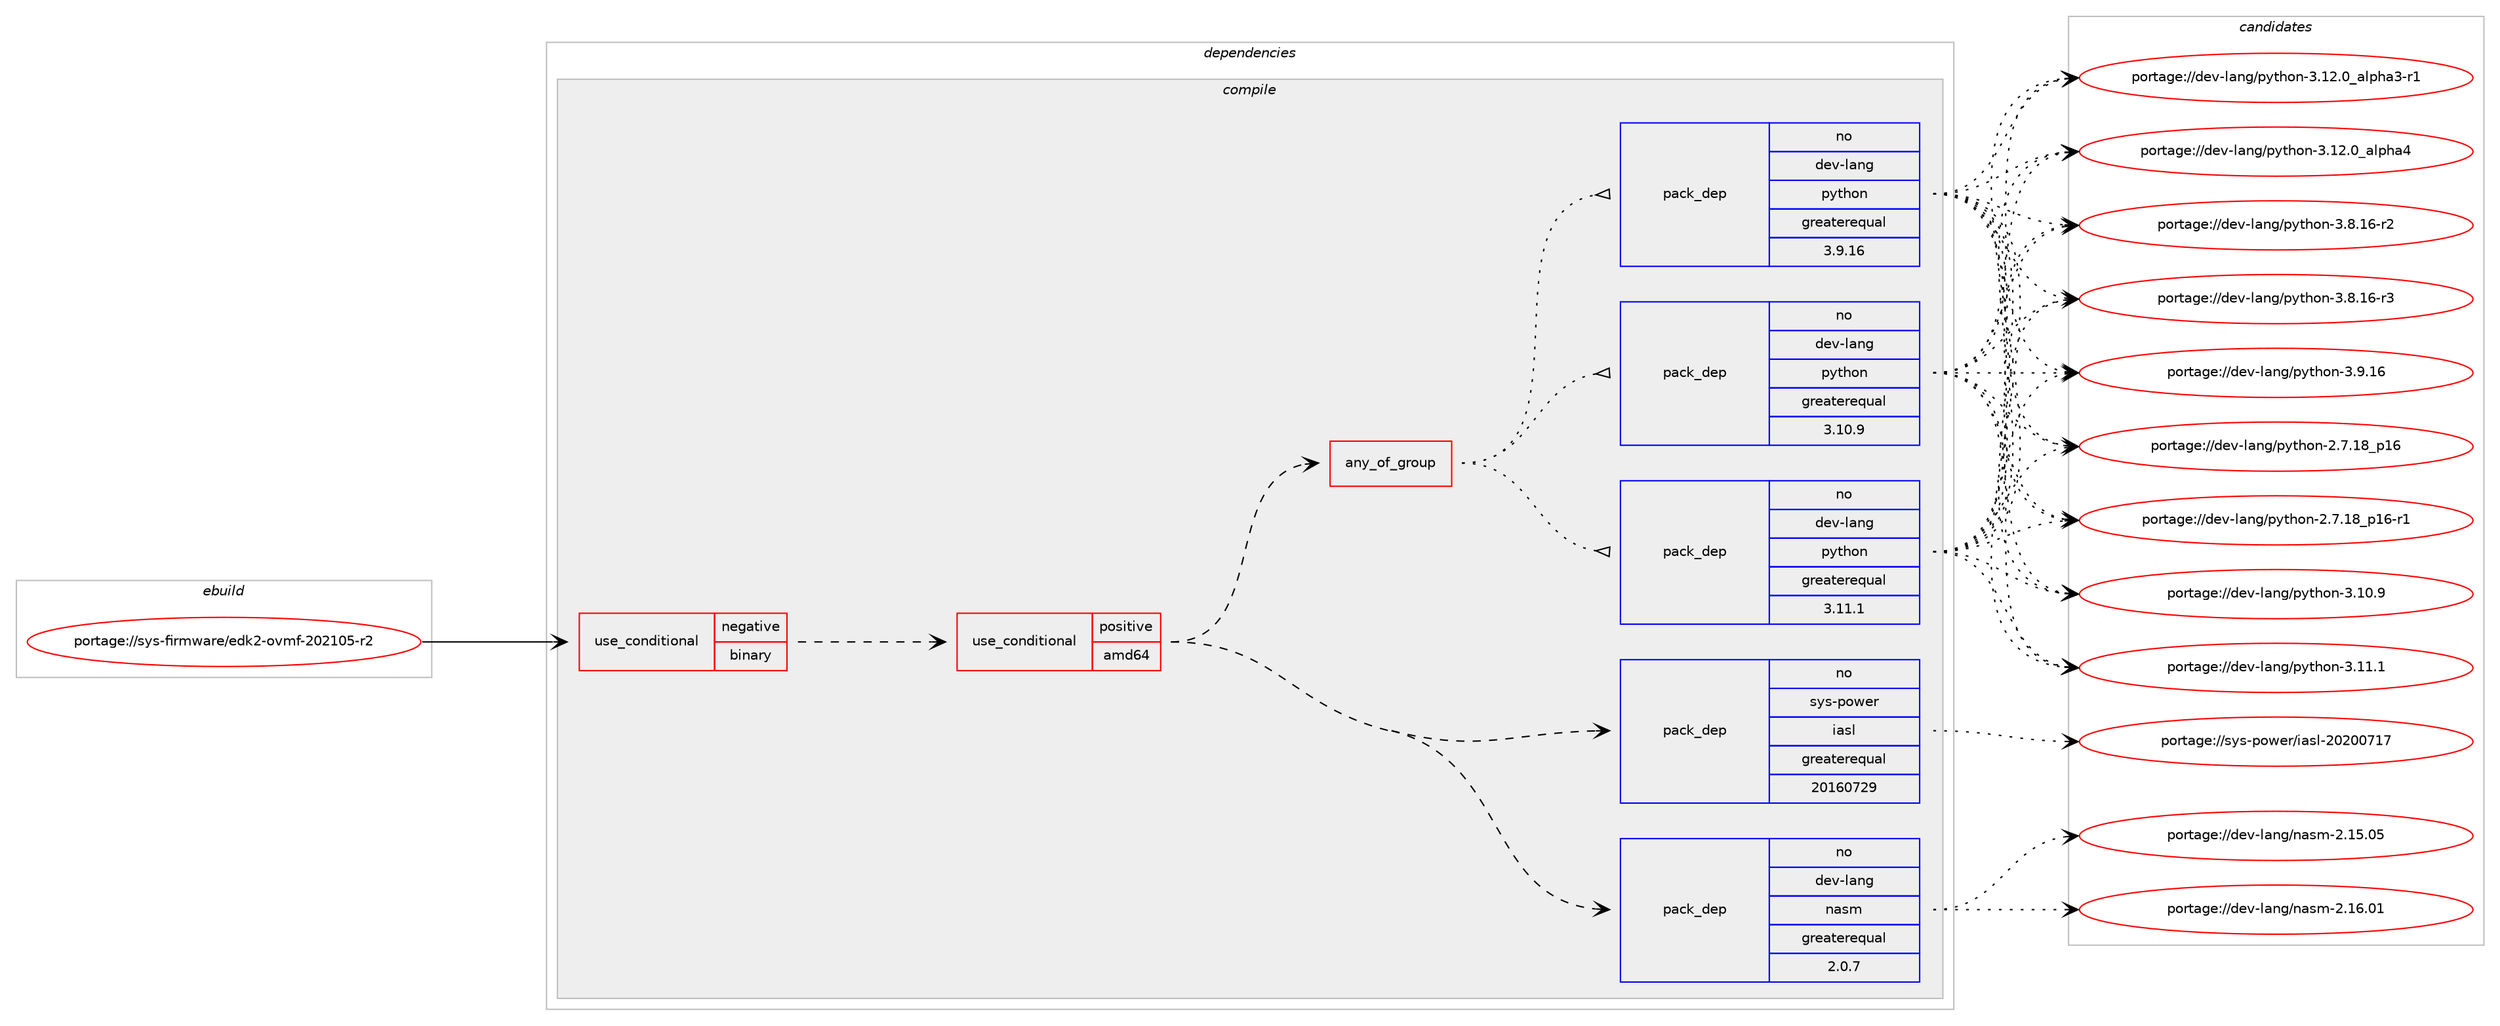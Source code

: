 digraph prolog {

# *************
# Graph options
# *************

newrank=true;
concentrate=true;
compound=true;
graph [rankdir=LR,fontname=Helvetica,fontsize=10,ranksep=1.5];#, ranksep=2.5, nodesep=0.2];
edge  [arrowhead=vee];
node  [fontname=Helvetica,fontsize=10];

# **********
# The ebuild
# **********

subgraph cluster_leftcol {
color=gray;
rank=same;
label=<<i>ebuild</i>>;
id [label="portage://sys-firmware/edk2-ovmf-202105-r2", color=red, width=4, href="../sys-firmware/edk2-ovmf-202105-r2.svg"];
}

# ****************
# The dependencies
# ****************

subgraph cluster_midcol {
color=gray;
label=<<i>dependencies</i>>;
subgraph cluster_compile {
fillcolor="#eeeeee";
style=filled;
label=<<i>compile</i>>;
subgraph cond4904 {
dependency7553 [label=<<TABLE BORDER="0" CELLBORDER="1" CELLSPACING="0" CELLPADDING="4"><TR><TD ROWSPAN="3" CELLPADDING="10">use_conditional</TD></TR><TR><TD>negative</TD></TR><TR><TD>binary</TD></TR></TABLE>>, shape=none, color=red];
subgraph cond4905 {
dependency7554 [label=<<TABLE BORDER="0" CELLBORDER="1" CELLSPACING="0" CELLPADDING="4"><TR><TD ROWSPAN="3" CELLPADDING="10">use_conditional</TD></TR><TR><TD>positive</TD></TR><TR><TD>amd64</TD></TR></TABLE>>, shape=none, color=red];
# *** BEGIN UNKNOWN DEPENDENCY TYPE (TODO) ***
# dependency7554 -> package_dependency(portage://sys-firmware/edk2-ovmf-202105-r2,install,no,app-emulation,qemu,none,[,,],[],[])
# *** END UNKNOWN DEPENDENCY TYPE (TODO) ***

subgraph pack2590 {
dependency7555 [label=<<TABLE BORDER="0" CELLBORDER="1" CELLSPACING="0" CELLPADDING="4" WIDTH="220"><TR><TD ROWSPAN="6" CELLPADDING="30">pack_dep</TD></TR><TR><TD WIDTH="110">no</TD></TR><TR><TD>dev-lang</TD></TR><TR><TD>nasm</TD></TR><TR><TD>greaterequal</TD></TR><TR><TD>2.0.7</TD></TR></TABLE>>, shape=none, color=blue];
}
dependency7554:e -> dependency7555:w [weight=20,style="dashed",arrowhead="vee"];
subgraph pack2591 {
dependency7556 [label=<<TABLE BORDER="0" CELLBORDER="1" CELLSPACING="0" CELLPADDING="4" WIDTH="220"><TR><TD ROWSPAN="6" CELLPADDING="30">pack_dep</TD></TR><TR><TD WIDTH="110">no</TD></TR><TR><TD>sys-power</TD></TR><TR><TD>iasl</TD></TR><TR><TD>greaterequal</TD></TR><TR><TD>20160729</TD></TR></TABLE>>, shape=none, color=blue];
}
dependency7554:e -> dependency7556:w [weight=20,style="dashed",arrowhead="vee"];
subgraph any53 {
dependency7557 [label=<<TABLE BORDER="0" CELLBORDER="1" CELLSPACING="0" CELLPADDING="4"><TR><TD CELLPADDING="10">any_of_group</TD></TR></TABLE>>, shape=none, color=red];subgraph pack2592 {
dependency7558 [label=<<TABLE BORDER="0" CELLBORDER="1" CELLSPACING="0" CELLPADDING="4" WIDTH="220"><TR><TD ROWSPAN="6" CELLPADDING="30">pack_dep</TD></TR><TR><TD WIDTH="110">no</TD></TR><TR><TD>dev-lang</TD></TR><TR><TD>python</TD></TR><TR><TD>greaterequal</TD></TR><TR><TD>3.11.1</TD></TR></TABLE>>, shape=none, color=blue];
}
dependency7557:e -> dependency7558:w [weight=20,style="dotted",arrowhead="oinv"];
subgraph pack2593 {
dependency7559 [label=<<TABLE BORDER="0" CELLBORDER="1" CELLSPACING="0" CELLPADDING="4" WIDTH="220"><TR><TD ROWSPAN="6" CELLPADDING="30">pack_dep</TD></TR><TR><TD WIDTH="110">no</TD></TR><TR><TD>dev-lang</TD></TR><TR><TD>python</TD></TR><TR><TD>greaterequal</TD></TR><TR><TD>3.10.9</TD></TR></TABLE>>, shape=none, color=blue];
}
dependency7557:e -> dependency7559:w [weight=20,style="dotted",arrowhead="oinv"];
subgraph pack2594 {
dependency7560 [label=<<TABLE BORDER="0" CELLBORDER="1" CELLSPACING="0" CELLPADDING="4" WIDTH="220"><TR><TD ROWSPAN="6" CELLPADDING="30">pack_dep</TD></TR><TR><TD WIDTH="110">no</TD></TR><TR><TD>dev-lang</TD></TR><TR><TD>python</TD></TR><TR><TD>greaterequal</TD></TR><TR><TD>3.9.16</TD></TR></TABLE>>, shape=none, color=blue];
}
dependency7557:e -> dependency7560:w [weight=20,style="dotted",arrowhead="oinv"];
}
dependency7554:e -> dependency7557:w [weight=20,style="dashed",arrowhead="vee"];
}
dependency7553:e -> dependency7554:w [weight=20,style="dashed",arrowhead="vee"];
}
id:e -> dependency7553:w [weight=20,style="solid",arrowhead="vee"];
}
subgraph cluster_compileandrun {
fillcolor="#eeeeee";
style=filled;
label=<<i>compile and run</i>>;
}
subgraph cluster_run {
fillcolor="#eeeeee";
style=filled;
label=<<i>run</i>>;
}
}

# **************
# The candidates
# **************

subgraph cluster_choices {
rank=same;
color=gray;
label=<<i>candidates</i>>;

subgraph choice2590 {
color=black;
nodesep=1;
choice100101118451089711010347110971151094550464953464853 [label="portage://dev-lang/nasm-2.15.05", color=red, width=4,href="../dev-lang/nasm-2.15.05.svg"];
choice100101118451089711010347110971151094550464954464849 [label="portage://dev-lang/nasm-2.16.01", color=red, width=4,href="../dev-lang/nasm-2.16.01.svg"];
dependency7555:e -> choice100101118451089711010347110971151094550464953464853:w [style=dotted,weight="100"];
dependency7555:e -> choice100101118451089711010347110971151094550464954464849:w [style=dotted,weight="100"];
}
subgraph choice2591 {
color=black;
nodesep=1;
choice115121115451121111191011144710597115108455048504848554955 [label="portage://sys-power/iasl-20200717", color=red, width=4,href="../sys-power/iasl-20200717.svg"];
dependency7556:e -> choice115121115451121111191011144710597115108455048504848554955:w [style=dotted,weight="100"];
}
subgraph choice2592 {
color=black;
nodesep=1;
choice10010111845108971101034711212111610411111045504655464956951124954 [label="portage://dev-lang/python-2.7.18_p16", color=red, width=4,href="../dev-lang/python-2.7.18_p16.svg"];
choice100101118451089711010347112121116104111110455046554649569511249544511449 [label="portage://dev-lang/python-2.7.18_p16-r1", color=red, width=4,href="../dev-lang/python-2.7.18_p16-r1.svg"];
choice10010111845108971101034711212111610411111045514649484657 [label="portage://dev-lang/python-3.10.9", color=red, width=4,href="../dev-lang/python-3.10.9.svg"];
choice10010111845108971101034711212111610411111045514649494649 [label="portage://dev-lang/python-3.11.1", color=red, width=4,href="../dev-lang/python-3.11.1.svg"];
choice10010111845108971101034711212111610411111045514649504648959710811210497514511449 [label="portage://dev-lang/python-3.12.0_alpha3-r1", color=red, width=4,href="../dev-lang/python-3.12.0_alpha3-r1.svg"];
choice1001011184510897110103471121211161041111104551464950464895971081121049752 [label="portage://dev-lang/python-3.12.0_alpha4", color=red, width=4,href="../dev-lang/python-3.12.0_alpha4.svg"];
choice100101118451089711010347112121116104111110455146564649544511450 [label="portage://dev-lang/python-3.8.16-r2", color=red, width=4,href="../dev-lang/python-3.8.16-r2.svg"];
choice100101118451089711010347112121116104111110455146564649544511451 [label="portage://dev-lang/python-3.8.16-r3", color=red, width=4,href="../dev-lang/python-3.8.16-r3.svg"];
choice10010111845108971101034711212111610411111045514657464954 [label="portage://dev-lang/python-3.9.16", color=red, width=4,href="../dev-lang/python-3.9.16.svg"];
dependency7558:e -> choice10010111845108971101034711212111610411111045504655464956951124954:w [style=dotted,weight="100"];
dependency7558:e -> choice100101118451089711010347112121116104111110455046554649569511249544511449:w [style=dotted,weight="100"];
dependency7558:e -> choice10010111845108971101034711212111610411111045514649484657:w [style=dotted,weight="100"];
dependency7558:e -> choice10010111845108971101034711212111610411111045514649494649:w [style=dotted,weight="100"];
dependency7558:e -> choice10010111845108971101034711212111610411111045514649504648959710811210497514511449:w [style=dotted,weight="100"];
dependency7558:e -> choice1001011184510897110103471121211161041111104551464950464895971081121049752:w [style=dotted,weight="100"];
dependency7558:e -> choice100101118451089711010347112121116104111110455146564649544511450:w [style=dotted,weight="100"];
dependency7558:e -> choice100101118451089711010347112121116104111110455146564649544511451:w [style=dotted,weight="100"];
dependency7558:e -> choice10010111845108971101034711212111610411111045514657464954:w [style=dotted,weight="100"];
}
subgraph choice2593 {
color=black;
nodesep=1;
choice10010111845108971101034711212111610411111045504655464956951124954 [label="portage://dev-lang/python-2.7.18_p16", color=red, width=4,href="../dev-lang/python-2.7.18_p16.svg"];
choice100101118451089711010347112121116104111110455046554649569511249544511449 [label="portage://dev-lang/python-2.7.18_p16-r1", color=red, width=4,href="../dev-lang/python-2.7.18_p16-r1.svg"];
choice10010111845108971101034711212111610411111045514649484657 [label="portage://dev-lang/python-3.10.9", color=red, width=4,href="../dev-lang/python-3.10.9.svg"];
choice10010111845108971101034711212111610411111045514649494649 [label="portage://dev-lang/python-3.11.1", color=red, width=4,href="../dev-lang/python-3.11.1.svg"];
choice10010111845108971101034711212111610411111045514649504648959710811210497514511449 [label="portage://dev-lang/python-3.12.0_alpha3-r1", color=red, width=4,href="../dev-lang/python-3.12.0_alpha3-r1.svg"];
choice1001011184510897110103471121211161041111104551464950464895971081121049752 [label="portage://dev-lang/python-3.12.0_alpha4", color=red, width=4,href="../dev-lang/python-3.12.0_alpha4.svg"];
choice100101118451089711010347112121116104111110455146564649544511450 [label="portage://dev-lang/python-3.8.16-r2", color=red, width=4,href="../dev-lang/python-3.8.16-r2.svg"];
choice100101118451089711010347112121116104111110455146564649544511451 [label="portage://dev-lang/python-3.8.16-r3", color=red, width=4,href="../dev-lang/python-3.8.16-r3.svg"];
choice10010111845108971101034711212111610411111045514657464954 [label="portage://dev-lang/python-3.9.16", color=red, width=4,href="../dev-lang/python-3.9.16.svg"];
dependency7559:e -> choice10010111845108971101034711212111610411111045504655464956951124954:w [style=dotted,weight="100"];
dependency7559:e -> choice100101118451089711010347112121116104111110455046554649569511249544511449:w [style=dotted,weight="100"];
dependency7559:e -> choice10010111845108971101034711212111610411111045514649484657:w [style=dotted,weight="100"];
dependency7559:e -> choice10010111845108971101034711212111610411111045514649494649:w [style=dotted,weight="100"];
dependency7559:e -> choice10010111845108971101034711212111610411111045514649504648959710811210497514511449:w [style=dotted,weight="100"];
dependency7559:e -> choice1001011184510897110103471121211161041111104551464950464895971081121049752:w [style=dotted,weight="100"];
dependency7559:e -> choice100101118451089711010347112121116104111110455146564649544511450:w [style=dotted,weight="100"];
dependency7559:e -> choice100101118451089711010347112121116104111110455146564649544511451:w [style=dotted,weight="100"];
dependency7559:e -> choice10010111845108971101034711212111610411111045514657464954:w [style=dotted,weight="100"];
}
subgraph choice2594 {
color=black;
nodesep=1;
choice10010111845108971101034711212111610411111045504655464956951124954 [label="portage://dev-lang/python-2.7.18_p16", color=red, width=4,href="../dev-lang/python-2.7.18_p16.svg"];
choice100101118451089711010347112121116104111110455046554649569511249544511449 [label="portage://dev-lang/python-2.7.18_p16-r1", color=red, width=4,href="../dev-lang/python-2.7.18_p16-r1.svg"];
choice10010111845108971101034711212111610411111045514649484657 [label="portage://dev-lang/python-3.10.9", color=red, width=4,href="../dev-lang/python-3.10.9.svg"];
choice10010111845108971101034711212111610411111045514649494649 [label="portage://dev-lang/python-3.11.1", color=red, width=4,href="../dev-lang/python-3.11.1.svg"];
choice10010111845108971101034711212111610411111045514649504648959710811210497514511449 [label="portage://dev-lang/python-3.12.0_alpha3-r1", color=red, width=4,href="../dev-lang/python-3.12.0_alpha3-r1.svg"];
choice1001011184510897110103471121211161041111104551464950464895971081121049752 [label="portage://dev-lang/python-3.12.0_alpha4", color=red, width=4,href="../dev-lang/python-3.12.0_alpha4.svg"];
choice100101118451089711010347112121116104111110455146564649544511450 [label="portage://dev-lang/python-3.8.16-r2", color=red, width=4,href="../dev-lang/python-3.8.16-r2.svg"];
choice100101118451089711010347112121116104111110455146564649544511451 [label="portage://dev-lang/python-3.8.16-r3", color=red, width=4,href="../dev-lang/python-3.8.16-r3.svg"];
choice10010111845108971101034711212111610411111045514657464954 [label="portage://dev-lang/python-3.9.16", color=red, width=4,href="../dev-lang/python-3.9.16.svg"];
dependency7560:e -> choice10010111845108971101034711212111610411111045504655464956951124954:w [style=dotted,weight="100"];
dependency7560:e -> choice100101118451089711010347112121116104111110455046554649569511249544511449:w [style=dotted,weight="100"];
dependency7560:e -> choice10010111845108971101034711212111610411111045514649484657:w [style=dotted,weight="100"];
dependency7560:e -> choice10010111845108971101034711212111610411111045514649494649:w [style=dotted,weight="100"];
dependency7560:e -> choice10010111845108971101034711212111610411111045514649504648959710811210497514511449:w [style=dotted,weight="100"];
dependency7560:e -> choice1001011184510897110103471121211161041111104551464950464895971081121049752:w [style=dotted,weight="100"];
dependency7560:e -> choice100101118451089711010347112121116104111110455146564649544511450:w [style=dotted,weight="100"];
dependency7560:e -> choice100101118451089711010347112121116104111110455146564649544511451:w [style=dotted,weight="100"];
dependency7560:e -> choice10010111845108971101034711212111610411111045514657464954:w [style=dotted,weight="100"];
}
}

}
